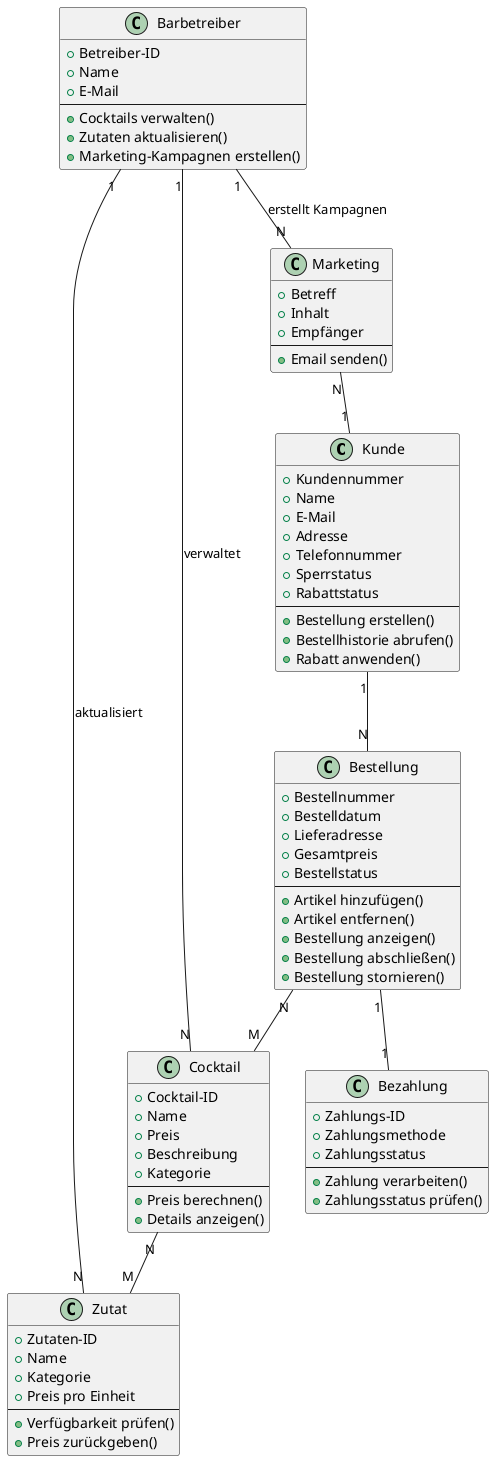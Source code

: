 @startuml
class Kunde {
  + Kundennummer
  + Name
  + E-Mail
  + Adresse
  + Telefonnummer
  + Sperrstatus
  + Rabattstatus
  --
  + Bestellung erstellen()
  + Bestellhistorie abrufen()
  + Rabatt anwenden()
}

class Barbetreiber {
  + Betreiber-ID
  + Name
  + E-Mail
  --
  + Cocktails verwalten()
  + Zutaten aktualisieren()
  + Marketing-Kampagnen erstellen()
}

class Cocktail {
  + Cocktail-ID
  + Name
  + Preis
  + Beschreibung
  + Kategorie
  --
  + Preis berechnen()
  + Details anzeigen()
}

class Zutat {
  + Zutaten-ID
  + Name
  + Kategorie
  + Preis pro Einheit
  --
  + Verfügbarkeit prüfen()
  + Preis zurückgeben()
}

class Bestellung {
  + Bestellnummer
  + Bestelldatum
  + Lieferadresse
  + Gesamtpreis
  + Bestellstatus
  --
  + Artikel hinzufügen()
  + Artikel entfernen()
  + Bestellung anzeigen()
  + Bestellung abschließen()
  + Bestellung stornieren()
}

class Bezahlung {
  + Zahlungs-ID
  + Zahlungsmethode
  + Zahlungsstatus
  --
  + Zahlung verarbeiten()
  + Zahlungsstatus prüfen()
}

class Marketing {
  + Betreff
  + Inhalt
  + Empfänger
  --
  + Email senden()
}

Kunde "1" -- "N" Bestellung
Bestellung "N" -- "M" Cocktail
Cocktail "N" -- "M" Zutat
Bestellung "1" -- "1" Bezahlung
Marketing "N" -- "1" Kunde
Barbetreiber "1" -- "N" Cocktail : "verwaltet"
Barbetreiber "1" -- "N" Zutat : "aktualisiert"
Barbetreiber "1" -- "N" Marketing : "erstellt Kampagnen"
@enduml